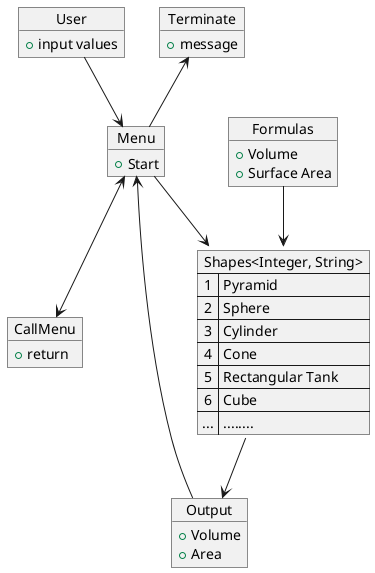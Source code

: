 @startuml

object User {
+input values
 }

object Menu {
+Start
}
object CallMenu{
+return
}
Object Terminate{
+message
}

map "Shapes<Integer, String>" as Shapes {
1 => Pyramid
2 => Sphere
3 => Cylinder
4 => Cone
5 => Rectangular Tank
6 => Cube
... => ........
}
object Formulas {
+Volume
+Surface Area

}
object Output {
+Volume
+Area
}
User --> Menu
Menu --> Shapes
Formulas --> Shapes
Shapes --> Output
Output --> Menu
Terminate <-- Menu
Menu <--> CallMenu



@enduml
